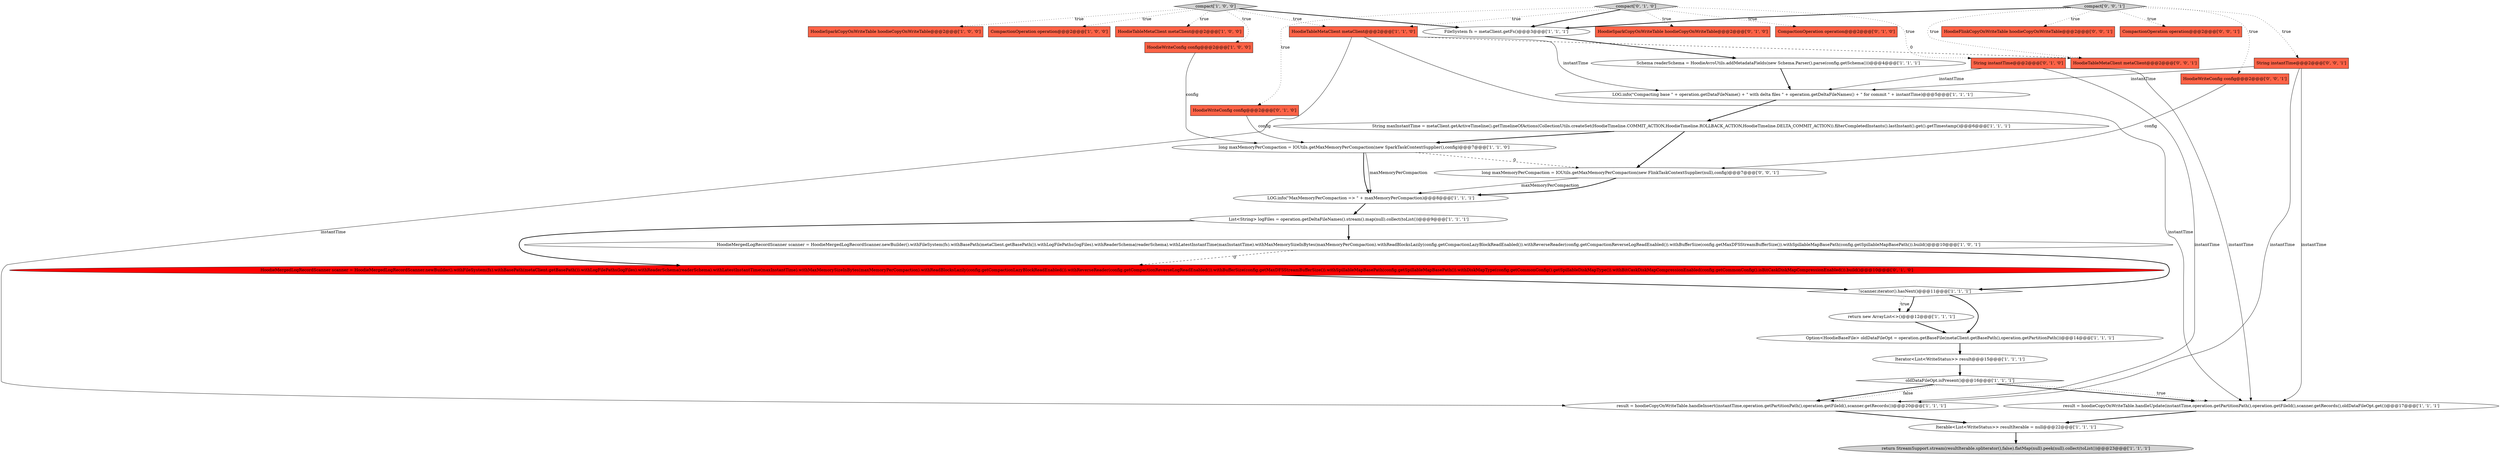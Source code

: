 digraph {
18 [style = filled, label = "Option<HoodieBaseFile> oldDataFileOpt = operation.getBaseFile(metaClient.getBasePath(),operation.getPartitionPath())@@@14@@@['1', '1', '1']", fillcolor = white, shape = ellipse image = "AAA0AAABBB1BBB"];
13 [style = filled, label = "List<String> logFiles = operation.getDeltaFileNames().stream().map(null).collect(toList())@@@9@@@['1', '1', '1']", fillcolor = white, shape = ellipse image = "AAA0AAABBB1BBB"];
24 [style = filled, label = "compact['0', '1', '0']", fillcolor = lightgray, shape = diamond image = "AAA0AAABBB2BBB"];
30 [style = filled, label = "long maxMemoryPerCompaction = IOUtils.getMaxMemoryPerCompaction(new FlinkTaskContextSupplier(null),config)@@@7@@@['0', '0', '1']", fillcolor = white, shape = ellipse image = "AAA0AAABBB3BBB"];
34 [style = filled, label = "HoodieFlinkCopyOnWriteTable hoodieCopyOnWriteTable@@@2@@@['0', '0', '1']", fillcolor = tomato, shape = box image = "AAA0AAABBB3BBB"];
5 [style = filled, label = "HoodieMergedLogRecordScanner scanner = HoodieMergedLogRecordScanner.newBuilder().withFileSystem(fs).withBasePath(metaClient.getBasePath()).withLogFilePaths(logFiles).withReaderSchema(readerSchema).withLatestInstantTime(maxInstantTime).withMaxMemorySizeInBytes(maxMemoryPerCompaction).withReadBlocksLazily(config.getCompactionLazyBlockReadEnabled()).withReverseReader(config.getCompactionReverseLogReadEnabled()).withBufferSize(config.getMaxDFSStreamBufferSize()).withSpillableMapBasePath(config.getSpillableMapBasePath()).build()@@@10@@@['1', '0', '1']", fillcolor = white, shape = ellipse image = "AAA0AAABBB1BBB"];
9 [style = filled, label = "!scanner.iterator().hasNext()@@@11@@@['1', '1', '1']", fillcolor = white, shape = diamond image = "AAA0AAABBB1BBB"];
21 [style = filled, label = "LOG.info(\"MaxMemoryPerCompaction => \" + maxMemoryPerCompaction)@@@8@@@['1', '1', '1']", fillcolor = white, shape = ellipse image = "AAA0AAABBB1BBB"];
7 [style = filled, label = "HoodieWriteConfig config@@@2@@@['1', '0', '0']", fillcolor = tomato, shape = box image = "AAA0AAABBB1BBB"];
35 [style = filled, label = "HoodieTableMetaClient metaClient@@@2@@@['0', '0', '1']", fillcolor = tomato, shape = box image = "AAA0AAABBB3BBB"];
33 [style = filled, label = "CompactionOperation operation@@@2@@@['0', '0', '1']", fillcolor = tomato, shape = box image = "AAA0AAABBB3BBB"];
10 [style = filled, label = "compact['1', '0', '0']", fillcolor = lightgray, shape = diamond image = "AAA0AAABBB1BBB"];
12 [style = filled, label = "FileSystem fs = metaClient.getFs()@@@3@@@['1', '1', '1']", fillcolor = white, shape = ellipse image = "AAA0AAABBB1BBB"];
8 [style = filled, label = "String maxInstantTime = metaClient.getActiveTimeline().getTimelineOfActions(CollectionUtils.createSet(HoodieTimeline.COMMIT_ACTION,HoodieTimeline.ROLLBACK_ACTION,HoodieTimeline.DELTA_COMMIT_ACTION)).filterCompletedInstants().lastInstant().get().getTimestamp()@@@6@@@['1', '1', '1']", fillcolor = white, shape = ellipse image = "AAA0AAABBB1BBB"];
20 [style = filled, label = "Iterator<List<WriteStatus>> result@@@15@@@['1', '1', '1']", fillcolor = white, shape = ellipse image = "AAA0AAABBB1BBB"];
32 [style = filled, label = "compact['0', '0', '1']", fillcolor = lightgray, shape = diamond image = "AAA0AAABBB3BBB"];
19 [style = filled, label = "return StreamSupport.stream(resultIterable.spliterator(),false).flatMap(null).peek(null).collect(toList())@@@23@@@['1', '1', '1']", fillcolor = lightgray, shape = ellipse image = "AAA0AAABBB1BBB"];
22 [style = filled, label = "return new ArrayList<>()@@@12@@@['1', '1', '1']", fillcolor = white, shape = ellipse image = "AAA0AAABBB1BBB"];
28 [style = filled, label = "HoodieMergedLogRecordScanner scanner = HoodieMergedLogRecordScanner.newBuilder().withFileSystem(fs).withBasePath(metaClient.getBasePath()).withLogFilePaths(logFiles).withReaderSchema(readerSchema).withLatestInstantTime(maxInstantTime).withMaxMemorySizeInBytes(maxMemoryPerCompaction).withReadBlocksLazily(config.getCompactionLazyBlockReadEnabled()).withReverseReader(config.getCompactionReverseLogReadEnabled()).withBufferSize(config.getMaxDFSStreamBufferSize()).withSpillableMapBasePath(config.getSpillableMapBasePath()).withDiskMapType(config.getCommonConfig().getSpillableDiskMapType()).withBitCaskDiskMapCompressionEnabled(config.getCommonConfig().isBitCaskDiskMapCompressionEnabled()).build()@@@10@@@['0', '1', '0']", fillcolor = red, shape = ellipse image = "AAA1AAABBB2BBB"];
14 [style = filled, label = "result = hoodieCopyOnWriteTable.handleUpdate(instantTime,operation.getPartitionPath(),operation.getFileId(),scanner.getRecords(),oldDataFileOpt.get())@@@17@@@['1', '1', '1']", fillcolor = white, shape = ellipse image = "AAA0AAABBB1BBB"];
26 [style = filled, label = "HoodieSparkCopyOnWriteTable hoodieCopyOnWriteTable@@@2@@@['0', '1', '0']", fillcolor = tomato, shape = box image = "AAA0AAABBB2BBB"];
23 [style = filled, label = "CompactionOperation operation@@@2@@@['0', '1', '0']", fillcolor = tomato, shape = box image = "AAA0AAABBB2BBB"];
6 [style = filled, label = "oldDataFileOpt.isPresent()@@@16@@@['1', '1', '1']", fillcolor = white, shape = diamond image = "AAA0AAABBB1BBB"];
2 [style = filled, label = "HoodieSparkCopyOnWriteTable hoodieCopyOnWriteTable@@@2@@@['1', '0', '0']", fillcolor = tomato, shape = box image = "AAA0AAABBB1BBB"];
16 [style = filled, label = "Schema readerSchema = HoodieAvroUtils.addMetadataFields(new Schema.Parser().parse(config.getSchema()))@@@4@@@['1', '1', '1']", fillcolor = white, shape = ellipse image = "AAA0AAABBB1BBB"];
0 [style = filled, label = "CompactionOperation operation@@@2@@@['1', '0', '0']", fillcolor = tomato, shape = box image = "AAA0AAABBB1BBB"];
17 [style = filled, label = "LOG.info(\"Compacting base \" + operation.getDataFileName() + \" with delta files \" + operation.getDeltaFileNames() + \" for commit \" + instantTime)@@@5@@@['1', '1', '1']", fillcolor = white, shape = ellipse image = "AAA0AAABBB1BBB"];
29 [style = filled, label = "String instantTime@@@2@@@['0', '0', '1']", fillcolor = tomato, shape = box image = "AAA0AAABBB3BBB"];
3 [style = filled, label = "HoodieTableMetaClient metaClient@@@2@@@['1', '0', '0']", fillcolor = tomato, shape = box image = "AAA0AAABBB1BBB"];
15 [style = filled, label = "Iterable<List<WriteStatus>> resultIterable = null@@@22@@@['1', '1', '1']", fillcolor = white, shape = ellipse image = "AAA0AAABBB1BBB"];
11 [style = filled, label = "HoodieTableMetaClient metaClient@@@2@@@['1', '1', '0']", fillcolor = tomato, shape = box image = "AAA0AAABBB1BBB"];
31 [style = filled, label = "HoodieWriteConfig config@@@2@@@['0', '0', '1']", fillcolor = tomato, shape = box image = "AAA0AAABBB3BBB"];
4 [style = filled, label = "long maxMemoryPerCompaction = IOUtils.getMaxMemoryPerCompaction(new SparkTaskContextSupplier(),config)@@@7@@@['1', '1', '0']", fillcolor = white, shape = ellipse image = "AAA0AAABBB1BBB"];
27 [style = filled, label = "HoodieWriteConfig config@@@2@@@['0', '1', '0']", fillcolor = tomato, shape = box image = "AAA0AAABBB2BBB"];
1 [style = filled, label = "result = hoodieCopyOnWriteTable.handleInsert(instantTime,operation.getPartitionPath(),operation.getFileId(),scanner.getRecords())@@@20@@@['1', '1', '1']", fillcolor = white, shape = ellipse image = "AAA0AAABBB1BBB"];
25 [style = filled, label = "String instantTime@@@2@@@['0', '1', '0']", fillcolor = tomato, shape = box image = "AAA0AAABBB2BBB"];
9->22 [style = bold, label=""];
17->8 [style = bold, label=""];
8->30 [style = bold, label=""];
24->12 [style = bold, label=""];
11->17 [style = solid, label="instantTime"];
27->4 [style = solid, label="config"];
32->35 [style = dotted, label="true"];
32->34 [style = dotted, label="true"];
5->9 [style = bold, label=""];
24->25 [style = dotted, label="true"];
32->12 [style = bold, label=""];
1->15 [style = bold, label=""];
30->21 [style = solid, label="maxMemoryPerCompaction"];
4->21 [style = bold, label=""];
10->3 [style = dotted, label="true"];
28->9 [style = bold, label=""];
4->30 [style = dashed, label="0"];
11->14 [style = solid, label="instantTime"];
12->16 [style = bold, label=""];
16->17 [style = bold, label=""];
20->6 [style = bold, label=""];
24->27 [style = dotted, label="true"];
15->19 [style = bold, label=""];
31->30 [style = solid, label="config"];
29->1 [style = solid, label="instantTime"];
32->33 [style = dotted, label="true"];
29->17 [style = solid, label="instantTime"];
6->14 [style = bold, label=""];
24->11 [style = dotted, label="true"];
6->1 [style = bold, label=""];
18->20 [style = bold, label=""];
25->17 [style = solid, label="instantTime"];
22->18 [style = bold, label=""];
30->21 [style = bold, label=""];
6->14 [style = dotted, label="true"];
9->18 [style = bold, label=""];
24->23 [style = dotted, label="true"];
5->28 [style = dashed, label="0"];
10->2 [style = dotted, label="true"];
10->11 [style = dotted, label="true"];
10->12 [style = bold, label=""];
24->26 [style = dotted, label="true"];
29->14 [style = solid, label="instantTime"];
11->1 [style = solid, label="instantTime"];
13->5 [style = bold, label=""];
10->0 [style = dotted, label="true"];
14->15 [style = bold, label=""];
4->21 [style = solid, label="maxMemoryPerCompaction"];
32->29 [style = dotted, label="true"];
25->1 [style = solid, label="instantTime"];
8->4 [style = bold, label=""];
13->28 [style = bold, label=""];
9->22 [style = dotted, label="true"];
7->4 [style = solid, label="config"];
6->1 [style = dotted, label="false"];
10->7 [style = dotted, label="true"];
32->31 [style = dotted, label="true"];
11->35 [style = dashed, label="0"];
21->13 [style = bold, label=""];
25->14 [style = solid, label="instantTime"];
}
